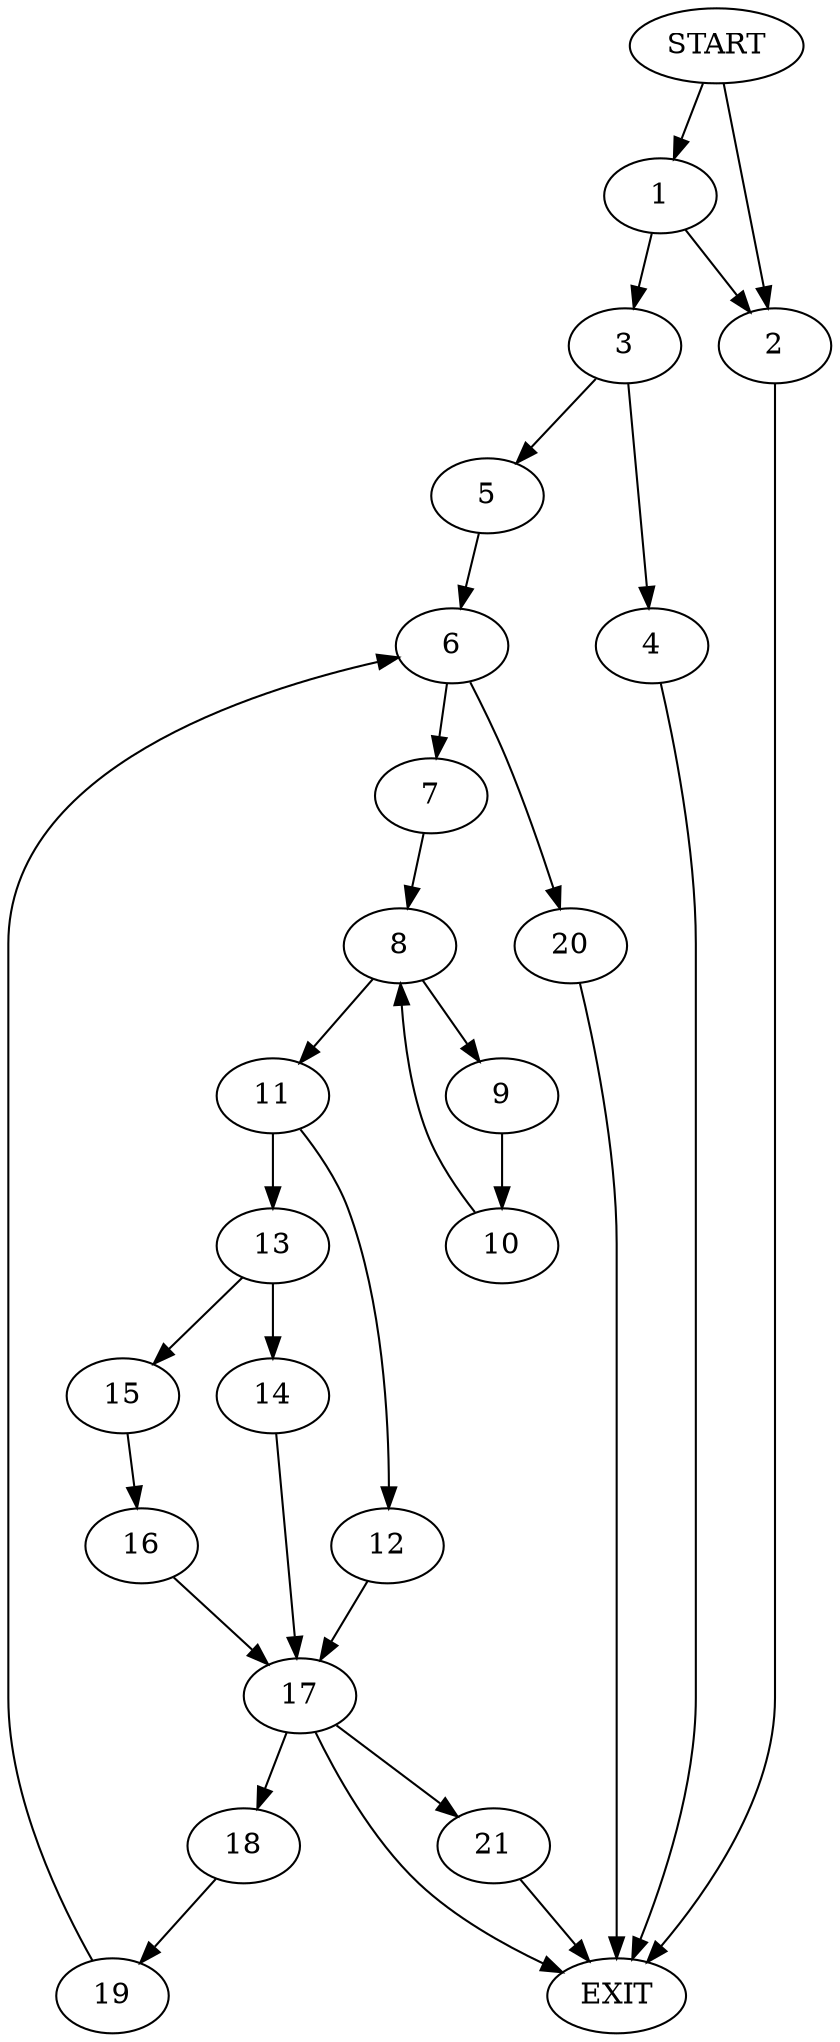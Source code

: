 digraph { 
0 [label="START"];
1;
2;
3;
4;
5;
6;
7;
8;
9;
10;
11;
12;
13;
14;
15;
16;
17;
18;
19;
20;
21;
22[label="EXIT"];
0 -> 2;
0 -> 1;
1 -> 3;
1 -> 2;
2 -> 22;
3 -> 5;
3 -> 4;
4 -> 22;
5 -> 6;
6 -> 7;
6 -> 20;
7 -> 8;
8 -> 9;
8 -> 11;
9 -> 10;
10 -> 8;
11 -> 12;
11 -> 13;
12 -> 17;
13 -> 14;
13 -> 15;
14 -> 17;
15 -> 16;
16 -> 17;
17 -> 22;
17 -> 18;
17:s2 -> 21;
18 -> 19;
19 -> 6;
20 -> 22;
21 -> 22;
}